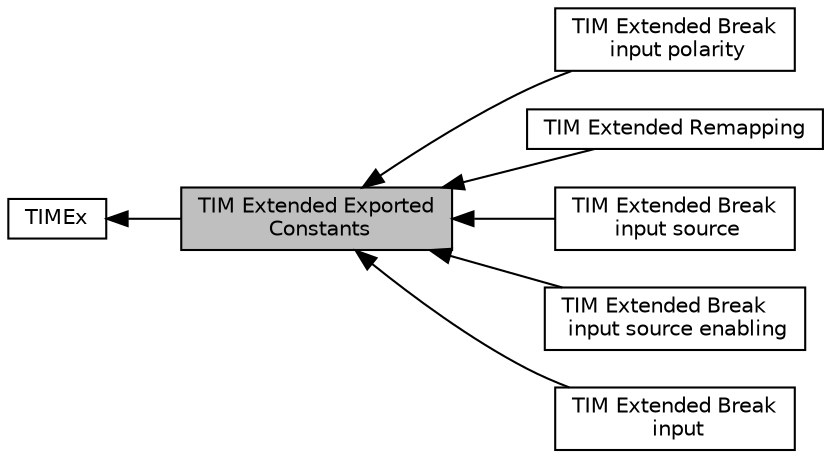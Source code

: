 digraph "TIM Extended Exported Constants"
{
  edge [fontname="Helvetica",fontsize="10",labelfontname="Helvetica",labelfontsize="10"];
  node [fontname="Helvetica",fontsize="10",shape=box];
  rankdir=LR;
  Node2 [label="TIMEx",height=0.2,width=0.4,color="black", fillcolor="white", style="filled",URL="$group___t_i_m_ex.html",tooltip="TIM Extended HAL module driver."];
  Node7 [label="TIM Extended Break\l input polarity",height=0.2,width=0.4,color="black", fillcolor="white", style="filled",URL="$group___t_i_m_ex___break___input___source___polarity.html",tooltip=" "];
  Node3 [label="TIM Extended Remapping",height=0.2,width=0.4,color="black", fillcolor="white", style="filled",URL="$group___t_i_m_ex___remap.html",tooltip=" "];
  Node5 [label="TIM Extended Break\l input source",height=0.2,width=0.4,color="black", fillcolor="white", style="filled",URL="$group___t_i_m_ex___break___input___source.html",tooltip=" "];
  Node1 [label="TIM Extended Exported\l Constants",height=0.2,width=0.4,color="black", fillcolor="grey75", style="filled", fontcolor="black",tooltip=" "];
  Node6 [label="TIM Extended Break\l input source enabling",height=0.2,width=0.4,color="black", fillcolor="white", style="filled",URL="$group___t_i_m_ex___break___input___source___enable.html",tooltip=" "];
  Node4 [label="TIM Extended Break\l input",height=0.2,width=0.4,color="black", fillcolor="white", style="filled",URL="$group___t_i_m_ex___break___input.html",tooltip=" "];
  Node2->Node1 [shape=plaintext, dir="back", style="solid"];
  Node1->Node3 [shape=plaintext, dir="back", style="solid"];
  Node1->Node4 [shape=plaintext, dir="back", style="solid"];
  Node1->Node5 [shape=plaintext, dir="back", style="solid"];
  Node1->Node6 [shape=plaintext, dir="back", style="solid"];
  Node1->Node7 [shape=plaintext, dir="back", style="solid"];
}
